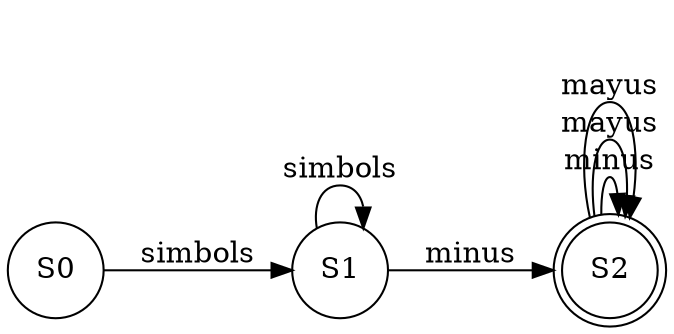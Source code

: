 digraph finite_state_machine {
rankdir=LR;
size="8,5"
node [shape = doublecircle];S2;
node [shape = circle];
S0->S1[ label ="simbols"];
S1->S1[ label ="simbols"];
S1->S2[ label ="minus"];
S2->S2[ label ="minus"];
S2->S2[ label ="mayus"];
S2->S2[ label ="mayus"];
}
